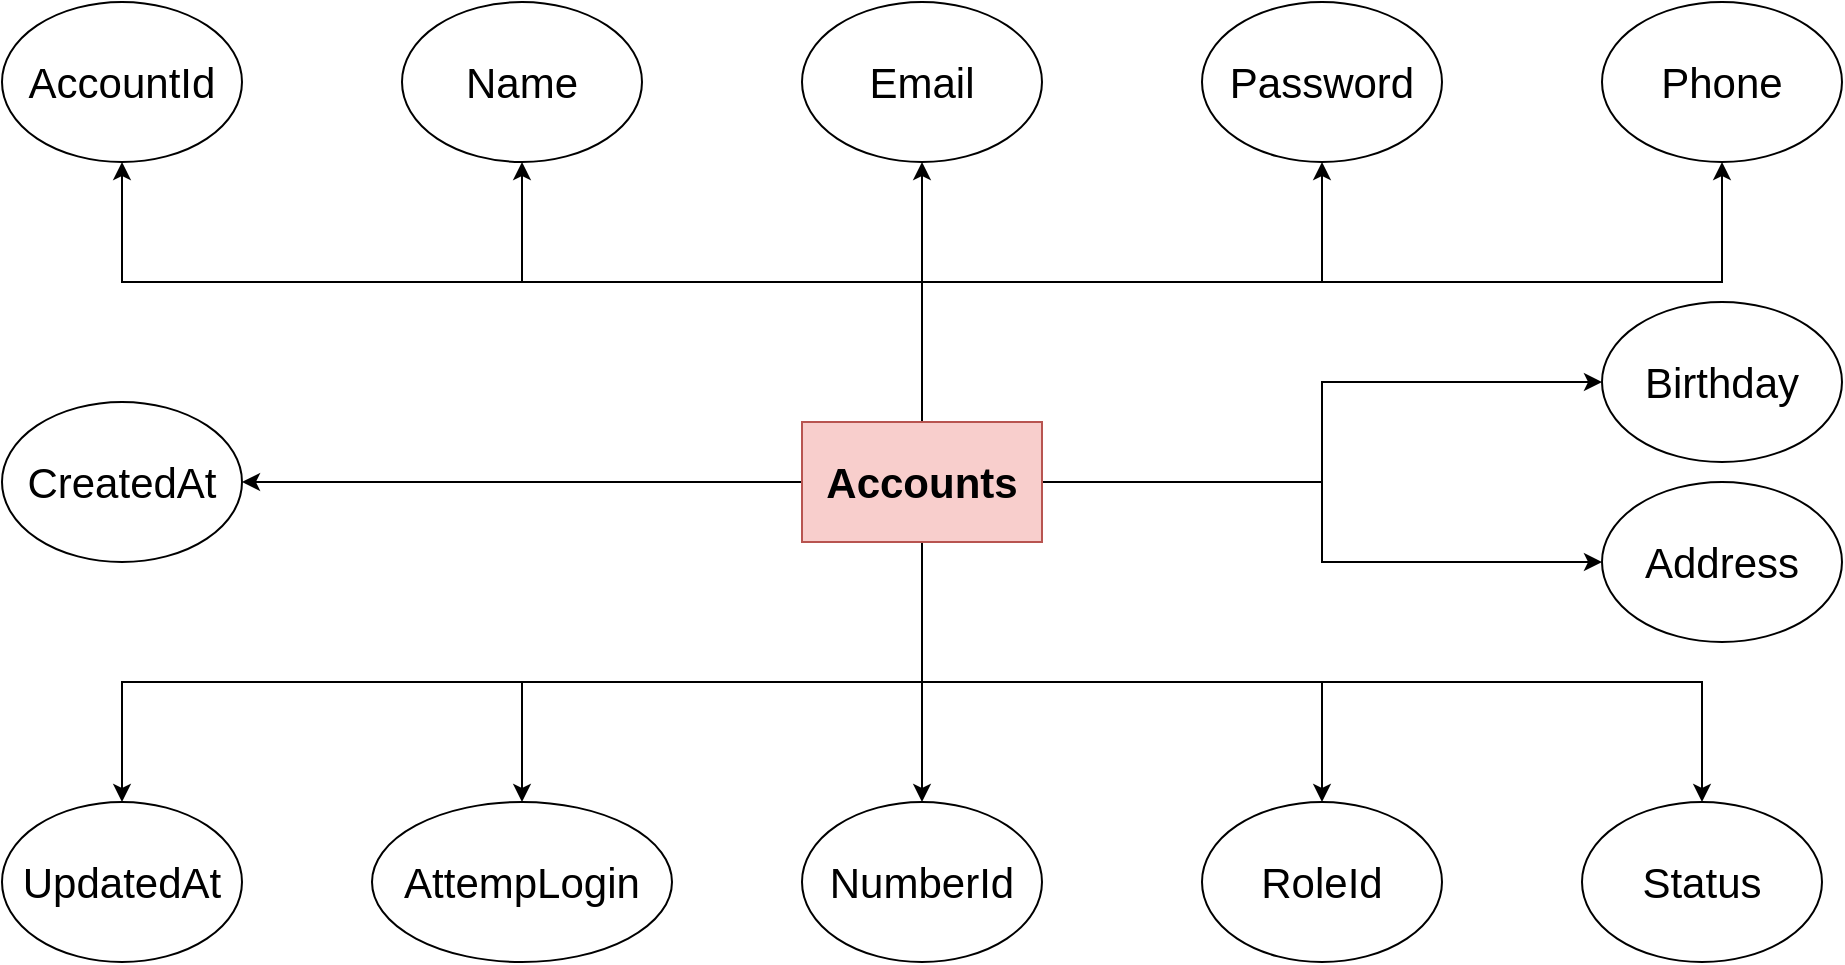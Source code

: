 <mxfile version="14.9.9" type="device" pages="11"><diagram id="GEz_3KdsfDIOEfWvhf-M" name="Account"><mxGraphModel dx="2249" dy="786" grid="1" gridSize="10" guides="1" tooltips="1" connect="1" arrows="1" fold="1" page="1" pageScale="1" pageWidth="827" pageHeight="1169" background="none" math="0" shadow="0"><root><mxCell id="0"/><mxCell id="1" parent="0"/><mxCell id="KAK6vIqVdXbOtLbrdVGZ-7" style="edgeStyle=orthogonalEdgeStyle;rounded=0;orthogonalLoop=1;jettySize=auto;html=1;entryX=0.5;entryY=1;entryDx=0;entryDy=0;" edge="1" parent="1" source="G0lWmzLm0zBgNBbIAl6s-1" target="G0lWmzLm0zBgNBbIAl6s-2"><mxGeometry relative="1" as="geometry"><Array as="points"><mxPoint x="420" y="260"/><mxPoint x="20" y="260"/></Array></mxGeometry></mxCell><mxCell id="KAK6vIqVdXbOtLbrdVGZ-8" style="edgeStyle=orthogonalEdgeStyle;rounded=0;orthogonalLoop=1;jettySize=auto;html=1;entryX=0.5;entryY=1;entryDx=0;entryDy=0;" edge="1" parent="1" source="G0lWmzLm0zBgNBbIAl6s-1" target="G0lWmzLm0zBgNBbIAl6s-3"><mxGeometry relative="1" as="geometry"><Array as="points"><mxPoint x="420" y="260"/><mxPoint x="220" y="260"/></Array></mxGeometry></mxCell><mxCell id="KAK6vIqVdXbOtLbrdVGZ-10" style="edgeStyle=orthogonalEdgeStyle;rounded=0;orthogonalLoop=1;jettySize=auto;html=1;entryX=0.5;entryY=1;entryDx=0;entryDy=0;" edge="1" parent="1" source="G0lWmzLm0zBgNBbIAl6s-1" target="G0lWmzLm0zBgNBbIAl6s-4"><mxGeometry relative="1" as="geometry"/></mxCell><mxCell id="KAK6vIqVdXbOtLbrdVGZ-11" style="edgeStyle=orthogonalEdgeStyle;rounded=0;orthogonalLoop=1;jettySize=auto;html=1;entryX=0.5;entryY=1;entryDx=0;entryDy=0;" edge="1" parent="1" source="G0lWmzLm0zBgNBbIAl6s-1" target="G0lWmzLm0zBgNBbIAl6s-5"><mxGeometry relative="1" as="geometry"><Array as="points"><mxPoint x="420" y="260"/><mxPoint x="620" y="260"/></Array></mxGeometry></mxCell><mxCell id="KAK6vIqVdXbOtLbrdVGZ-12" style="edgeStyle=orthogonalEdgeStyle;rounded=0;orthogonalLoop=1;jettySize=auto;html=1;entryX=0.5;entryY=1;entryDx=0;entryDy=0;" edge="1" parent="1" source="G0lWmzLm0zBgNBbIAl6s-1" target="G0lWmzLm0zBgNBbIAl6s-6"><mxGeometry relative="1" as="geometry"><Array as="points"><mxPoint x="420" y="260"/><mxPoint x="820" y="260"/></Array></mxGeometry></mxCell><mxCell id="KAK6vIqVdXbOtLbrdVGZ-14" style="edgeStyle=orthogonalEdgeStyle;rounded=0;orthogonalLoop=1;jettySize=auto;html=1;entryX=1;entryY=0.5;entryDx=0;entryDy=0;" edge="1" parent="1" source="G0lWmzLm0zBgNBbIAl6s-1" target="G0lWmzLm0zBgNBbIAl6s-10"><mxGeometry relative="1" as="geometry"/></mxCell><mxCell id="KAK6vIqVdXbOtLbrdVGZ-15" style="edgeStyle=orthogonalEdgeStyle;rounded=0;orthogonalLoop=1;jettySize=auto;html=1;entryX=0;entryY=0.5;entryDx=0;entryDy=0;" edge="1" parent="1" source="G0lWmzLm0zBgNBbIAl6s-1" target="KAK6vIqVdXbOtLbrdVGZ-4"><mxGeometry relative="1" as="geometry"/></mxCell><mxCell id="KAK6vIqVdXbOtLbrdVGZ-16" style="edgeStyle=orthogonalEdgeStyle;rounded=0;orthogonalLoop=1;jettySize=auto;html=1;entryX=0.5;entryY=0;entryDx=0;entryDy=0;" edge="1" parent="1" source="G0lWmzLm0zBgNBbIAl6s-1" target="KAK6vIqVdXbOtLbrdVGZ-5"><mxGeometry relative="1" as="geometry"/></mxCell><mxCell id="KAK6vIqVdXbOtLbrdVGZ-17" style="edgeStyle=orthogonalEdgeStyle;rounded=0;orthogonalLoop=1;jettySize=auto;html=1;entryX=0.5;entryY=0;entryDx=0;entryDy=0;" edge="1" parent="1" source="G0lWmzLm0zBgNBbIAl6s-1" target="G0lWmzLm0zBgNBbIAl6s-9"><mxGeometry relative="1" as="geometry"><Array as="points"><mxPoint x="420" y="460"/><mxPoint x="20" y="460"/></Array></mxGeometry></mxCell><mxCell id="KAK6vIqVdXbOtLbrdVGZ-18" style="edgeStyle=orthogonalEdgeStyle;rounded=0;orthogonalLoop=1;jettySize=auto;html=1;entryX=0.5;entryY=0;entryDx=0;entryDy=0;" edge="1" parent="1" source="G0lWmzLm0zBgNBbIAl6s-1" target="KAK6vIqVdXbOtLbrdVGZ-6"><mxGeometry relative="1" as="geometry"><Array as="points"><mxPoint x="420" y="460"/><mxPoint x="220" y="460"/></Array></mxGeometry></mxCell><mxCell id="KAK6vIqVdXbOtLbrdVGZ-19" style="edgeStyle=orthogonalEdgeStyle;rounded=0;orthogonalLoop=1;jettySize=auto;html=1;entryX=0.5;entryY=0;entryDx=0;entryDy=0;" edge="1" parent="1" source="G0lWmzLm0zBgNBbIAl6s-1" target="G0lWmzLm0zBgNBbIAl6s-8"><mxGeometry relative="1" as="geometry"><Array as="points"><mxPoint x="420" y="460"/><mxPoint x="620" y="460"/></Array></mxGeometry></mxCell><mxCell id="KAK6vIqVdXbOtLbrdVGZ-20" style="edgeStyle=orthogonalEdgeStyle;rounded=0;orthogonalLoop=1;jettySize=auto;html=1;entryX=0.5;entryY=0;entryDx=0;entryDy=0;" edge="1" parent="1" source="G0lWmzLm0zBgNBbIAl6s-1" target="G0lWmzLm0zBgNBbIAl6s-11"><mxGeometry relative="1" as="geometry"><Array as="points"><mxPoint x="420" y="460"/><mxPoint x="810" y="460"/></Array></mxGeometry></mxCell><mxCell id="KAK6vIqVdXbOtLbrdVGZ-21" style="edgeStyle=orthogonalEdgeStyle;rounded=0;orthogonalLoop=1;jettySize=auto;html=1;entryX=0;entryY=0.5;entryDx=0;entryDy=0;" edge="1" parent="1" source="G0lWmzLm0zBgNBbIAl6s-1" target="G0lWmzLm0zBgNBbIAl6s-7"><mxGeometry relative="1" as="geometry"/></mxCell><mxCell id="G0lWmzLm0zBgNBbIAl6s-1" value="Accounts" style="rounded=0;whiteSpace=wrap;html=1;fontSize=21;fontStyle=1;fillColor=#f8cecc;strokeColor=#b85450;" parent="1" vertex="1"><mxGeometry x="360" y="330" width="120" height="60" as="geometry"/></mxCell><mxCell id="G0lWmzLm0zBgNBbIAl6s-2" value="AccountId" style="ellipse;whiteSpace=wrap;html=1;fontSize=21;" parent="1" vertex="1"><mxGeometry x="-40" y="120" width="120" height="80" as="geometry"/></mxCell><mxCell id="G0lWmzLm0zBgNBbIAl6s-3" value="Name" style="ellipse;whiteSpace=wrap;html=1;fontSize=21;" parent="1" vertex="1"><mxGeometry x="160" y="120" width="120" height="80" as="geometry"/></mxCell><mxCell id="G0lWmzLm0zBgNBbIAl6s-4" value="Email" style="ellipse;whiteSpace=wrap;html=1;fontSize=21;" parent="1" vertex="1"><mxGeometry x="360" y="120" width="120" height="80" as="geometry"/></mxCell><mxCell id="G0lWmzLm0zBgNBbIAl6s-5" value="Password" style="ellipse;whiteSpace=wrap;html=1;fontSize=21;" parent="1" vertex="1"><mxGeometry x="560" y="120" width="120" height="80" as="geometry"/></mxCell><mxCell id="G0lWmzLm0zBgNBbIAl6s-6" value="Phone" style="ellipse;whiteSpace=wrap;html=1;fontSize=21;" parent="1" vertex="1"><mxGeometry x="760" y="120" width="120" height="80" as="geometry"/></mxCell><mxCell id="G0lWmzLm0zBgNBbIAl6s-7" value="Birthday" style="ellipse;whiteSpace=wrap;html=1;fontSize=21;" parent="1" vertex="1"><mxGeometry x="760" y="270" width="120" height="80" as="geometry"/></mxCell><mxCell id="G0lWmzLm0zBgNBbIAl6s-8" value="RoleId" style="ellipse;whiteSpace=wrap;html=1;fontSize=21;" parent="1" vertex="1"><mxGeometry x="560" y="520" width="120" height="80" as="geometry"/></mxCell><mxCell id="G0lWmzLm0zBgNBbIAl6s-9" value="UpdatedAt" style="ellipse;whiteSpace=wrap;html=1;fontSize=21;" parent="1" vertex="1"><mxGeometry x="-40" y="520" width="120" height="80" as="geometry"/></mxCell><mxCell id="G0lWmzLm0zBgNBbIAl6s-10" value="CreatedAt" style="ellipse;whiteSpace=wrap;html=1;fontSize=21;" parent="1" vertex="1"><mxGeometry x="-40" y="320" width="120" height="80" as="geometry"/></mxCell><mxCell id="G0lWmzLm0zBgNBbIAl6s-11" value="Status" style="ellipse;whiteSpace=wrap;html=1;fontSize=21;" parent="1" vertex="1"><mxGeometry x="750" y="520" width="120" height="80" as="geometry"/></mxCell><mxCell id="KAK6vIqVdXbOtLbrdVGZ-4" value="Address" style="ellipse;whiteSpace=wrap;html=1;fontSize=21;" vertex="1" parent="1"><mxGeometry x="760" y="360" width="120" height="80" as="geometry"/></mxCell><mxCell id="KAK6vIqVdXbOtLbrdVGZ-5" value="NumberId" style="ellipse;whiteSpace=wrap;html=1;fontSize=21;" vertex="1" parent="1"><mxGeometry x="360" y="520" width="120" height="80" as="geometry"/></mxCell><mxCell id="KAK6vIqVdXbOtLbrdVGZ-6" value="AttempLogin" style="ellipse;whiteSpace=wrap;html=1;fontSize=21;" vertex="1" parent="1"><mxGeometry x="145" y="520" width="150" height="80" as="geometry"/></mxCell></root></mxGraphModel></diagram><diagram id="G-tEZnUHfWzyyb2pSa0g" name="Currency"><mxGraphModel dx="1422" dy="786" grid="1" gridSize="10" guides="1" tooltips="1" connect="1" arrows="1" fold="1" page="1" pageScale="1" pageWidth="827" pageHeight="1169" math="0" shadow="0"><root><mxCell id="hVoBL8ydeFu0N2ukwKpU-0"/><mxCell id="hVoBL8ydeFu0N2ukwKpU-1" parent="hVoBL8ydeFu0N2ukwKpU-0"/><mxCell id="0xBNlk5R0gK7PJjXG5xG-1" style="edgeStyle=orthogonalEdgeStyle;rounded=0;orthogonalLoop=1;jettySize=auto;html=1;entryX=0.5;entryY=1;entryDx=0;entryDy=0;" edge="1" parent="hVoBL8ydeFu0N2ukwKpU-1" source="rbpTSoaHfvkXgF5CR4_y-0" target="0xBNlk5R0gK7PJjXG5xG-0"><mxGeometry relative="1" as="geometry"/></mxCell><mxCell id="0xBNlk5R0gK7PJjXG5xG-2" style="edgeStyle=orthogonalEdgeStyle;rounded=0;orthogonalLoop=1;jettySize=auto;html=1;" edge="1" parent="hVoBL8ydeFu0N2ukwKpU-1" source="rbpTSoaHfvkXgF5CR4_y-0" target="rbpTSoaHfvkXgF5CR4_y-1"><mxGeometry relative="1" as="geometry"/></mxCell><mxCell id="0xBNlk5R0gK7PJjXG5xG-3" style="edgeStyle=orthogonalEdgeStyle;rounded=0;orthogonalLoop=1;jettySize=auto;html=1;entryX=0;entryY=0.5;entryDx=0;entryDy=0;" edge="1" parent="hVoBL8ydeFu0N2ukwKpU-1" source="rbpTSoaHfvkXgF5CR4_y-0" target="rbpTSoaHfvkXgF5CR4_y-2"><mxGeometry relative="1" as="geometry"/></mxCell><mxCell id="rbpTSoaHfvkXgF5CR4_y-0" value="Currencies" style="rounded=0;whiteSpace=wrap;html=1;fontSize=21;fontStyle=1;fillColor=#f8cecc;strokeColor=#b85450;" parent="hVoBL8ydeFu0N2ukwKpU-1" vertex="1"><mxGeometry x="370" y="340" width="120" height="60" as="geometry"/></mxCell><mxCell id="rbpTSoaHfvkXgF5CR4_y-1" value="CurrencyId" style="ellipse;whiteSpace=wrap;html=1;fontSize=21;" parent="hVoBL8ydeFu0N2ukwKpU-1" vertex="1"><mxGeometry x="110" y="330" width="120" height="80" as="geometry"/></mxCell><mxCell id="rbpTSoaHfvkXgF5CR4_y-2" value="Status" style="ellipse;whiteSpace=wrap;html=1;fontSize=21;" parent="hVoBL8ydeFu0N2ukwKpU-1" vertex="1"><mxGeometry x="630" y="330" width="120" height="80" as="geometry"/></mxCell><mxCell id="0xBNlk5R0gK7PJjXG5xG-0" value="Name" style="ellipse;whiteSpace=wrap;html=1;fontSize=21;" vertex="1" parent="hVoBL8ydeFu0N2ukwKpU-1"><mxGeometry x="370" y="200" width="120" height="80" as="geometry"/></mxCell></root></mxGraphModel></diagram><diagram id="E4p6BggJQqMTqI3SocS4" name="Page-3"><mxGraphModel dx="1422" dy="786" grid="1" gridSize="10" guides="1" tooltips="1" connect="1" arrows="1" fold="1" page="1" pageScale="1" pageWidth="827" pageHeight="1169" math="0" shadow="0"><root><mxCell id="4UlxFnOwx653JaYTCCnm-0"/><mxCell id="4UlxFnOwx653JaYTCCnm-1" parent="4UlxFnOwx653JaYTCCnm-0"/><mxCell id="MqCIf8V-omG_qr7p2LIk-0" style="edgeStyle=orthogonalEdgeStyle;rounded=0;orthogonalLoop=1;jettySize=auto;html=1;" edge="1" parent="4UlxFnOwx653JaYTCCnm-1" source="4UlxFnOwx653JaYTCCnm-2" target="4UlxFnOwx653JaYTCCnm-3"><mxGeometry relative="1" as="geometry"><mxPoint x="280" y="380" as="targetPoint"/></mxGeometry></mxCell><mxCell id="MqCIf8V-omG_qr7p2LIk-1" style="edgeStyle=orthogonalEdgeStyle;rounded=0;orthogonalLoop=1;jettySize=auto;html=1;entryX=0.5;entryY=1;entryDx=0;entryDy=0;" edge="1" parent="4UlxFnOwx653JaYTCCnm-1" source="4UlxFnOwx653JaYTCCnm-2" target="4UlxFnOwx653JaYTCCnm-7"><mxGeometry relative="1" as="geometry"/></mxCell><mxCell id="MqCIf8V-omG_qr7p2LIk-2" style="edgeStyle=orthogonalEdgeStyle;rounded=0;orthogonalLoop=1;jettySize=auto;html=1;" edge="1" parent="4UlxFnOwx653JaYTCCnm-1" source="4UlxFnOwx653JaYTCCnm-2" target="4UlxFnOwx653JaYTCCnm-4"><mxGeometry relative="1" as="geometry"/></mxCell><mxCell id="4UlxFnOwx653JaYTCCnm-2" value="Roles" style="rounded=0;whiteSpace=wrap;html=1;fontSize=21;fontStyle=1;fillColor=#f8cecc;strokeColor=#b85450;" parent="4UlxFnOwx653JaYTCCnm-1" vertex="1"><mxGeometry x="370" y="340" width="120" height="60" as="geometry"/></mxCell><mxCell id="4UlxFnOwx653JaYTCCnm-3" value="RoleId" style="ellipse;whiteSpace=wrap;html=1;fontSize=21;" parent="4UlxFnOwx653JaYTCCnm-1" vertex="1"><mxGeometry x="110" y="330" width="120" height="80" as="geometry"/></mxCell><mxCell id="4UlxFnOwx653JaYTCCnm-4" value="Status" style="ellipse;whiteSpace=wrap;html=1;fontSize=21;" parent="4UlxFnOwx653JaYTCCnm-1" vertex="1"><mxGeometry x="630" y="330" width="120" height="80" as="geometry"/></mxCell><mxCell id="4UlxFnOwx653JaYTCCnm-7" value="Name" style="ellipse;whiteSpace=wrap;html=1;fontSize=21;" parent="4UlxFnOwx653JaYTCCnm-1" vertex="1"><mxGeometry x="370" y="200" width="120" height="80" as="geometry"/></mxCell></root></mxGraphModel></diagram><diagram id="YdqaehXhnOYgi0axa0-7" name="BankAccount"><mxGraphModel dx="1422" dy="786" grid="1" gridSize="10" guides="1" tooltips="1" connect="1" arrows="1" fold="1" page="1" pageScale="1" pageWidth="827" pageHeight="1169" math="0" shadow="0"><root><mxCell id="Rg5KdEXRDPCdK4_rdtgt-0"/><mxCell id="Rg5KdEXRDPCdK4_rdtgt-1" parent="Rg5KdEXRDPCdK4_rdtgt-0"/><mxCell id="iwdx2zrSkDPZrQqtSgQ3-0" style="edgeStyle=orthogonalEdgeStyle;rounded=0;orthogonalLoop=1;jettySize=auto;html=1;" edge="1" parent="Rg5KdEXRDPCdK4_rdtgt-1" source="DzRRO3TYvQL9fENdih4s-0" target="DzRRO3TYvQL9fENdih4s-1"><mxGeometry relative="1" as="geometry"><Array as="points"><mxPoint x="430" y="260"/><mxPoint x="210" y="260"/></Array></mxGeometry></mxCell><mxCell id="iwdx2zrSkDPZrQqtSgQ3-1" style="edgeStyle=orthogonalEdgeStyle;rounded=0;orthogonalLoop=1;jettySize=auto;html=1;entryX=0.5;entryY=1;entryDx=0;entryDy=0;" edge="1" parent="Rg5KdEXRDPCdK4_rdtgt-1" source="DzRRO3TYvQL9fENdih4s-0" target="DzRRO3TYvQL9fENdih4s-4"><mxGeometry relative="1" as="geometry"/></mxCell><mxCell id="iwdx2zrSkDPZrQqtSgQ3-2" style="edgeStyle=orthogonalEdgeStyle;rounded=0;orthogonalLoop=1;jettySize=auto;html=1;entryX=0.5;entryY=1;entryDx=0;entryDy=0;" edge="1" parent="Rg5KdEXRDPCdK4_rdtgt-1" source="DzRRO3TYvQL9fENdih4s-0" target="DzRRO3TYvQL9fENdih4s-5"><mxGeometry relative="1" as="geometry"><Array as="points"><mxPoint x="430" y="260"/><mxPoint x="650" y="260"/></Array></mxGeometry></mxCell><mxCell id="iwdx2zrSkDPZrQqtSgQ3-3" style="edgeStyle=orthogonalEdgeStyle;rounded=0;orthogonalLoop=1;jettySize=auto;html=1;entryX=0;entryY=0.5;entryDx=0;entryDy=0;" edge="1" parent="Rg5KdEXRDPCdK4_rdtgt-1" source="DzRRO3TYvQL9fENdih4s-0" target="DzRRO3TYvQL9fENdih4s-6"><mxGeometry relative="1" as="geometry"/></mxCell><mxCell id="iwdx2zrSkDPZrQqtSgQ3-4" style="edgeStyle=orthogonalEdgeStyle;rounded=0;orthogonalLoop=1;jettySize=auto;html=1;" edge="1" parent="Rg5KdEXRDPCdK4_rdtgt-1" source="DzRRO3TYvQL9fENdih4s-0" target="DzRRO3TYvQL9fENdih4s-2"><mxGeometry relative="1" as="geometry"><Array as="points"><mxPoint x="430" y="460"/><mxPoint x="650" y="460"/></Array></mxGeometry></mxCell><mxCell id="iwdx2zrSkDPZrQqtSgQ3-5" style="edgeStyle=orthogonalEdgeStyle;rounded=0;orthogonalLoop=1;jettySize=auto;html=1;entryX=0.5;entryY=0;entryDx=0;entryDy=0;" edge="1" parent="Rg5KdEXRDPCdK4_rdtgt-1" source="DzRRO3TYvQL9fENdih4s-0" target="DzRRO3TYvQL9fENdih4s-3"><mxGeometry relative="1" as="geometry"/></mxCell><mxCell id="iwdx2zrSkDPZrQqtSgQ3-6" style="edgeStyle=orthogonalEdgeStyle;rounded=0;orthogonalLoop=1;jettySize=auto;html=1;entryX=1;entryY=0.5;entryDx=0;entryDy=0;" edge="1" parent="Rg5KdEXRDPCdK4_rdtgt-1" source="DzRRO3TYvQL9fENdih4s-0" target="DzRRO3TYvQL9fENdih4s-8"><mxGeometry relative="1" as="geometry"/></mxCell><mxCell id="iwdx2zrSkDPZrQqtSgQ3-8" style="edgeStyle=orthogonalEdgeStyle;rounded=0;orthogonalLoop=1;jettySize=auto;html=1;" edge="1" parent="Rg5KdEXRDPCdK4_rdtgt-1" source="DzRRO3TYvQL9fENdih4s-0" target="DzRRO3TYvQL9fENdih4s-9"><mxGeometry relative="1" as="geometry"><Array as="points"><mxPoint x="430" y="460"/><mxPoint x="210" y="460"/></Array></mxGeometry></mxCell><mxCell id="DzRRO3TYvQL9fENdih4s-0" value="BankAccounts" style="rounded=0;whiteSpace=wrap;html=1;fontSize=21;fontStyle=1;fillColor=#f8cecc;strokeColor=#b85450;" parent="Rg5KdEXRDPCdK4_rdtgt-1" vertex="1"><mxGeometry x="350" y="340" width="160" height="60" as="geometry"/></mxCell><mxCell id="DzRRO3TYvQL9fENdih4s-1" value="BankAccountId" style="ellipse;whiteSpace=wrap;html=1;fontSize=21;" parent="Rg5KdEXRDPCdK4_rdtgt-1" vertex="1"><mxGeometry x="125" y="120" width="170" height="80" as="geometry"/></mxCell><mxCell id="DzRRO3TYvQL9fENdih4s-2" value="AccountId" style="ellipse;whiteSpace=wrap;html=1;fontSize=21;" parent="Rg5KdEXRDPCdK4_rdtgt-1" vertex="1"><mxGeometry x="590" y="520" width="120" height="80" as="geometry"/></mxCell><mxCell id="DzRRO3TYvQL9fENdih4s-3" value="CurrencyId" style="ellipse;whiteSpace=wrap;html=1;fontSize=21;" parent="Rg5KdEXRDPCdK4_rdtgt-1" vertex="1"><mxGeometry x="370" y="520" width="120" height="80" as="geometry"/></mxCell><mxCell id="DzRRO3TYvQL9fENdih4s-4" value="Name" style="ellipse;whiteSpace=wrap;html=1;fontSize=21;" parent="Rg5KdEXRDPCdK4_rdtgt-1" vertex="1"><mxGeometry x="370" y="120" width="120" height="80" as="geometry"/></mxCell><mxCell id="DzRRO3TYvQL9fENdih4s-5" value="Balance" style="ellipse;whiteSpace=wrap;html=1;fontSize=21;" parent="Rg5KdEXRDPCdK4_rdtgt-1" vertex="1"><mxGeometry x="590" y="120" width="120" height="80" as="geometry"/></mxCell><mxCell id="DzRRO3TYvQL9fENdih4s-6" value="Status" style="ellipse;whiteSpace=wrap;html=1;fontSize=21;" parent="Rg5KdEXRDPCdK4_rdtgt-1" vertex="1"><mxGeometry x="590" y="330" width="120" height="80" as="geometry"/></mxCell><mxCell id="DzRRO3TYvQL9fENdih4s-8" value="UpdatedAt" style="ellipse;whiteSpace=wrap;html=1;fontSize=21;" parent="Rg5KdEXRDPCdK4_rdtgt-1" vertex="1"><mxGeometry x="150" y="330" width="120" height="80" as="geometry"/></mxCell><mxCell id="DzRRO3TYvQL9fENdih4s-9" value="CreatedAt" style="ellipse;whiteSpace=wrap;html=1;fontSize=21;" parent="Rg5KdEXRDPCdK4_rdtgt-1" vertex="1"><mxGeometry x="150" y="520" width="120" height="80" as="geometry"/></mxCell></root></mxGraphModel></diagram><diagram id="oI6iSHkErYPx4hR4yroz" name="Page-5"><mxGraphModel dx="1422" dy="786" grid="1" gridSize="10" guides="1" tooltips="1" connect="1" arrows="1" fold="1" page="1" pageScale="1" pageWidth="827" pageHeight="1169" math="0" shadow="0"><root><mxCell id="FSC7y-ta5rprU81UNRID-0"/><mxCell id="FSC7y-ta5rprU81UNRID-1" parent="FSC7y-ta5rprU81UNRID-0"/><mxCell id="R0lMrzaU1abrRe-xbdhZ-1" style="edgeStyle=orthogonalEdgeStyle;rounded=0;orthogonalLoop=1;jettySize=auto;html=1;entryX=0.5;entryY=1;entryDx=0;entryDy=0;" edge="1" parent="FSC7y-ta5rprU81UNRID-1" source="74Ru9agUBFHOpiSapqo6-0" target="74Ru9agUBFHOpiSapqo6-4"><mxGeometry relative="1" as="geometry"/></mxCell><mxCell id="R0lMrzaU1abrRe-xbdhZ-2" style="edgeStyle=orthogonalEdgeStyle;rounded=0;orthogonalLoop=1;jettySize=auto;html=1;entryX=0.5;entryY=1;entryDx=0;entryDy=0;" edge="1" parent="FSC7y-ta5rprU81UNRID-1" source="74Ru9agUBFHOpiSapqo6-0" target="74Ru9agUBFHOpiSapqo6-1"><mxGeometry relative="1" as="geometry"/></mxCell><mxCell id="R0lMrzaU1abrRe-xbdhZ-3" style="edgeStyle=orthogonalEdgeStyle;rounded=0;orthogonalLoop=1;jettySize=auto;html=1;entryX=0.5;entryY=1;entryDx=0;entryDy=0;" edge="1" parent="FSC7y-ta5rprU81UNRID-1" source="74Ru9agUBFHOpiSapqo6-0" target="74Ru9agUBFHOpiSapqo6-5"><mxGeometry relative="1" as="geometry"/></mxCell><mxCell id="R0lMrzaU1abrRe-xbdhZ-4" style="edgeStyle=orthogonalEdgeStyle;rounded=0;orthogonalLoop=1;jettySize=auto;html=1;entryX=0.5;entryY=0;entryDx=0;entryDy=0;" edge="1" parent="FSC7y-ta5rprU81UNRID-1" source="74Ru9agUBFHOpiSapqo6-0" target="74Ru9agUBFHOpiSapqo6-7"><mxGeometry relative="1" as="geometry"/></mxCell><mxCell id="R0lMrzaU1abrRe-xbdhZ-5" style="edgeStyle=orthogonalEdgeStyle;rounded=0;orthogonalLoop=1;jettySize=auto;html=1;entryX=0.5;entryY=0;entryDx=0;entryDy=0;" edge="1" parent="FSC7y-ta5rprU81UNRID-1" source="74Ru9agUBFHOpiSapqo6-0" target="74Ru9agUBFHOpiSapqo6-8"><mxGeometry relative="1" as="geometry"/></mxCell><mxCell id="R0lMrzaU1abrRe-xbdhZ-6" style="edgeStyle=orthogonalEdgeStyle;rounded=0;orthogonalLoop=1;jettySize=auto;html=1;entryX=0.5;entryY=0;entryDx=0;entryDy=0;" edge="1" parent="FSC7y-ta5rprU81UNRID-1" source="74Ru9agUBFHOpiSapqo6-0" target="R0lMrzaU1abrRe-xbdhZ-0"><mxGeometry relative="1" as="geometry"/></mxCell><mxCell id="74Ru9agUBFHOpiSapqo6-0" value="Transactions" style="rounded=0;whiteSpace=wrap;html=1;fontSize=21;fontStyle=1;fillColor=#f8cecc;strokeColor=#b85450;" parent="FSC7y-ta5rprU81UNRID-1" vertex="1"><mxGeometry x="350" y="340" width="160" height="60" as="geometry"/></mxCell><mxCell id="74Ru9agUBFHOpiSapqo6-1" value="TransactionId" style="ellipse;whiteSpace=wrap;html=1;fontSize=21;" parent="FSC7y-ta5rprU81UNRID-1" vertex="1"><mxGeometry x="105" y="120" width="170" height="80" as="geometry"/></mxCell><mxCell id="74Ru9agUBFHOpiSapqo6-4" value="Status" style="ellipse;whiteSpace=wrap;html=1;fontSize=21;" parent="FSC7y-ta5rprU81UNRID-1" vertex="1"><mxGeometry x="370" y="120" width="120" height="80" as="geometry"/></mxCell><mxCell id="74Ru9agUBFHOpiSapqo6-5" value="Amount" style="ellipse;whiteSpace=wrap;html=1;fontSize=21;" parent="FSC7y-ta5rprU81UNRID-1" vertex="1"><mxGeometry x="590" y="120" width="120" height="80" as="geometry"/></mxCell><mxCell id="74Ru9agUBFHOpiSapqo6-7" value="UpdatedAt" style="ellipse;whiteSpace=wrap;html=1;fontSize=21;" parent="FSC7y-ta5rprU81UNRID-1" vertex="1"><mxGeometry x="130" y="545" width="120" height="80" as="geometry"/></mxCell><mxCell id="74Ru9agUBFHOpiSapqo6-8" value="CreatedAt" style="ellipse;whiteSpace=wrap;html=1;fontSize=21;" parent="FSC7y-ta5rprU81UNRID-1" vertex="1"><mxGeometry x="370" y="545" width="120" height="80" as="geometry"/></mxCell><mxCell id="R0lMrzaU1abrRe-xbdhZ-0" value="Messages" style="ellipse;whiteSpace=wrap;html=1;fontSize=21;" vertex="1" parent="FSC7y-ta5rprU81UNRID-1"><mxGeometry x="590" y="545" width="120" height="80" as="geometry"/></mxCell></root></mxGraphModel></diagram><diagram id="XSncLbYVwXegAqGbr9vI" name="Page-6"><mxGraphModel dx="1422" dy="786" grid="1" gridSize="10" guides="1" tooltips="1" connect="1" arrows="1" fold="1" page="1" pageScale="1" pageWidth="850" pageHeight="1100" math="0" shadow="0"><root><mxCell id="T9QOgtvrJKpLR6DEYJ9s-0"/><mxCell id="T9QOgtvrJKpLR6DEYJ9s-1" parent="T9QOgtvrJKpLR6DEYJ9s-0"/><mxCell id="Cc30YQteEy_2VvhU7BEs-17" style="edgeStyle=orthogonalEdgeStyle;rounded=0;orthogonalLoop=1;jettySize=auto;html=1;entryX=0.5;entryY=1;entryDx=0;entryDy=0;" edge="1" parent="T9QOgtvrJKpLR6DEYJ9s-1" source="Cc30YQteEy_2VvhU7BEs-8" target="Cc30YQteEy_2VvhU7BEs-12"><mxGeometry relative="1" as="geometry"/></mxCell><mxCell id="Cc30YQteEy_2VvhU7BEs-18" style="edgeStyle=orthogonalEdgeStyle;rounded=0;orthogonalLoop=1;jettySize=auto;html=1;entryX=0.5;entryY=1;entryDx=0;entryDy=0;" edge="1" parent="T9QOgtvrJKpLR6DEYJ9s-1" source="Cc30YQteEy_2VvhU7BEs-8" target="Cc30YQteEy_2VvhU7BEs-13"><mxGeometry relative="1" as="geometry"><Array as="points"><mxPoint x="440" y="260"/><mxPoint x="700" y="260"/></Array></mxGeometry></mxCell><mxCell id="Cc30YQteEy_2VvhU7BEs-19" style="edgeStyle=orthogonalEdgeStyle;rounded=0;orthogonalLoop=1;jettySize=auto;html=1;" edge="1" parent="T9QOgtvrJKpLR6DEYJ9s-1" source="Cc30YQteEy_2VvhU7BEs-8" target="Cc30YQteEy_2VvhU7BEs-9"><mxGeometry relative="1" as="geometry"><Array as="points"><mxPoint x="440" y="260"/><mxPoint x="133" y="260"/></Array></mxGeometry></mxCell><mxCell id="Cc30YQteEy_2VvhU7BEs-20" style="edgeStyle=orthogonalEdgeStyle;rounded=0;orthogonalLoop=1;jettySize=auto;html=1;entryX=0;entryY=0.5;entryDx=0;entryDy=0;" edge="1" parent="T9QOgtvrJKpLR6DEYJ9s-1" source="Cc30YQteEy_2VvhU7BEs-8" target="Cc30YQteEy_2VvhU7BEs-14"><mxGeometry relative="1" as="geometry"/></mxCell><mxCell id="Cc30YQteEy_2VvhU7BEs-21" style="edgeStyle=orthogonalEdgeStyle;rounded=0;orthogonalLoop=1;jettySize=auto;html=1;entryX=1;entryY=0.5;entryDx=0;entryDy=0;" edge="1" parent="T9QOgtvrJKpLR6DEYJ9s-1" source="Cc30YQteEy_2VvhU7BEs-8" target="Cc30YQteEy_2VvhU7BEs-15"><mxGeometry relative="1" as="geometry"/></mxCell><mxCell id="Cc30YQteEy_2VvhU7BEs-22" style="edgeStyle=orthogonalEdgeStyle;rounded=0;orthogonalLoop=1;jettySize=auto;html=1;entryX=0.5;entryY=0;entryDx=0;entryDy=0;" edge="1" parent="T9QOgtvrJKpLR6DEYJ9s-1" source="Cc30YQteEy_2VvhU7BEs-8" target="Cc30YQteEy_2VvhU7BEs-11"><mxGeometry relative="1" as="geometry"/></mxCell><mxCell id="Cc30YQteEy_2VvhU7BEs-23" style="edgeStyle=orthogonalEdgeStyle;rounded=0;orthogonalLoop=1;jettySize=auto;html=1;entryX=0.5;entryY=0;entryDx=0;entryDy=0;" edge="1" parent="T9QOgtvrJKpLR6DEYJ9s-1" source="Cc30YQteEy_2VvhU7BEs-8" target="Cc30YQteEy_2VvhU7BEs-10"><mxGeometry relative="1" as="geometry"><Array as="points"><mxPoint x="440" y="460"/><mxPoint x="710" y="460"/></Array></mxGeometry></mxCell><mxCell id="Cc30YQteEy_2VvhU7BEs-25" style="edgeStyle=orthogonalEdgeStyle;rounded=0;orthogonalLoop=1;jettySize=auto;html=1;entryX=0.5;entryY=0;entryDx=0;entryDy=0;" edge="1" parent="T9QOgtvrJKpLR6DEYJ9s-1" source="Cc30YQteEy_2VvhU7BEs-8" target="Cc30YQteEy_2VvhU7BEs-16"><mxGeometry relative="1" as="geometry"><Array as="points"><mxPoint x="440" y="460"/><mxPoint x="133" y="460"/></Array></mxGeometry></mxCell><mxCell id="Cc30YQteEy_2VvhU7BEs-8" value="TransactionDetails" style="rounded=0;whiteSpace=wrap;html=1;fontSize=21;fontStyle=1;fillColor=#f8cecc;strokeColor=#b85450;" vertex="1" parent="T9QOgtvrJKpLR6DEYJ9s-1"><mxGeometry x="340" y="330" width="200" height="70" as="geometry"/></mxCell><mxCell id="Cc30YQteEy_2VvhU7BEs-9" value="TransactionsDetailId" style="ellipse;whiteSpace=wrap;html=1;fontSize=21;" vertex="1" parent="T9QOgtvrJKpLR6DEYJ9s-1"><mxGeometry x="20" y="120" width="225" height="80" as="geometry"/></mxCell><mxCell id="Cc30YQteEy_2VvhU7BEs-10" value="TransactionId" style="ellipse;whiteSpace=wrap;html=1;fontSize=21;" vertex="1" parent="T9QOgtvrJKpLR6DEYJ9s-1"><mxGeometry x="630" y="510" width="160" height="80" as="geometry"/></mxCell><mxCell id="Cc30YQteEy_2VvhU7BEs-11" value="BankAccountId" style="ellipse;whiteSpace=wrap;html=1;fontSize=21;" vertex="1" parent="T9QOgtvrJKpLR6DEYJ9s-1"><mxGeometry x="360" y="520" width="160" height="80" as="geometry"/></mxCell><mxCell id="Cc30YQteEy_2VvhU7BEs-12" value="Balance" style="ellipse;whiteSpace=wrap;html=1;fontSize=21;" vertex="1" parent="T9QOgtvrJKpLR6DEYJ9s-1"><mxGeometry x="380" y="120" width="120" height="80" as="geometry"/></mxCell><mxCell id="Cc30YQteEy_2VvhU7BEs-13" value="Type" style="ellipse;whiteSpace=wrap;html=1;fontSize=21;" vertex="1" parent="T9QOgtvrJKpLR6DEYJ9s-1"><mxGeometry x="640" y="120" width="120" height="80" as="geometry"/></mxCell><mxCell id="Cc30YQteEy_2VvhU7BEs-14" value="Status" style="ellipse;whiteSpace=wrap;html=1;fontSize=21;" vertex="1" parent="T9QOgtvrJKpLR6DEYJ9s-1"><mxGeometry x="640" y="325" width="120" height="80" as="geometry"/></mxCell><mxCell id="Cc30YQteEy_2VvhU7BEs-15" value="UpdatedAt" style="ellipse;whiteSpace=wrap;html=1;fontSize=21;" vertex="1" parent="T9QOgtvrJKpLR6DEYJ9s-1"><mxGeometry x="72.5" y="325" width="120" height="80" as="geometry"/></mxCell><mxCell id="Cc30YQteEy_2VvhU7BEs-16" value="CreatedAt" style="ellipse;whiteSpace=wrap;html=1;fontSize=21;" vertex="1" parent="T9QOgtvrJKpLR6DEYJ9s-1"><mxGeometry x="72.5" y="520" width="120" height="80" as="geometry"/></mxCell></root></mxGraphModel></diagram><diagram id="n398xZynbIXNTot6n7FI" name="Page-7"><mxGraphModel dx="1422" dy="786" grid="1" gridSize="10" guides="1" tooltips="1" connect="1" arrows="1" fold="1" page="1" pageScale="1" pageWidth="850" pageHeight="1100" math="0" shadow="0"><root><mxCell id="D8QAVb2dM8CgHPR1yzI--0"/><mxCell id="D8QAVb2dM8CgHPR1yzI--1" parent="D8QAVb2dM8CgHPR1yzI--0"/><mxCell id="fMl0OTe8A57iTko9OCLD-0" style="edgeStyle=orthogonalEdgeStyle;rounded=0;orthogonalLoop=1;jettySize=auto;html=1;entryX=0.5;entryY=1;entryDx=0;entryDy=0;" edge="1" parent="D8QAVb2dM8CgHPR1yzI--1" source="fMl0OTe8A57iTko9OCLD-6" target="fMl0OTe8A57iTko9OCLD-8"><mxGeometry relative="1" as="geometry"/></mxCell><mxCell id="fMl0OTe8A57iTko9OCLD-1" style="edgeStyle=orthogonalEdgeStyle;rounded=0;orthogonalLoop=1;jettySize=auto;html=1;entryX=0.5;entryY=1;entryDx=0;entryDy=0;" edge="1" parent="D8QAVb2dM8CgHPR1yzI--1" source="fMl0OTe8A57iTko9OCLD-6" target="fMl0OTe8A57iTko9OCLD-7"><mxGeometry relative="1" as="geometry"/></mxCell><mxCell id="fMl0OTe8A57iTko9OCLD-2" style="edgeStyle=orthogonalEdgeStyle;rounded=0;orthogonalLoop=1;jettySize=auto;html=1;entryX=0.5;entryY=1;entryDx=0;entryDy=0;" edge="1" parent="D8QAVb2dM8CgHPR1yzI--1" source="fMl0OTe8A57iTko9OCLD-6" target="fMl0OTe8A57iTko9OCLD-9"><mxGeometry relative="1" as="geometry"/></mxCell><mxCell id="fMl0OTe8A57iTko9OCLD-3" style="edgeStyle=orthogonalEdgeStyle;rounded=0;orthogonalLoop=1;jettySize=auto;html=1;entryX=0.5;entryY=0;entryDx=0;entryDy=0;" edge="1" parent="D8QAVb2dM8CgHPR1yzI--1" source="fMl0OTe8A57iTko9OCLD-6" target="fMl0OTe8A57iTko9OCLD-10"><mxGeometry relative="1" as="geometry"/></mxCell><mxCell id="fMl0OTe8A57iTko9OCLD-4" style="edgeStyle=orthogonalEdgeStyle;rounded=0;orthogonalLoop=1;jettySize=auto;html=1;entryX=0.5;entryY=0;entryDx=0;entryDy=0;" edge="1" parent="D8QAVb2dM8CgHPR1yzI--1" source="fMl0OTe8A57iTko9OCLD-6" target="fMl0OTe8A57iTko9OCLD-11"><mxGeometry relative="1" as="geometry"/></mxCell><mxCell id="fMl0OTe8A57iTko9OCLD-5" style="edgeStyle=orthogonalEdgeStyle;rounded=0;orthogonalLoop=1;jettySize=auto;html=1;entryX=0.5;entryY=0;entryDx=0;entryDy=0;" edge="1" parent="D8QAVb2dM8CgHPR1yzI--1" source="fMl0OTe8A57iTko9OCLD-6" target="fMl0OTe8A57iTko9OCLD-12"><mxGeometry relative="1" as="geometry"/></mxCell><mxCell id="fMl0OTe8A57iTko9OCLD-6" value="Messages" style="rounded=0;whiteSpace=wrap;html=1;fontSize=21;fontStyle=1;fillColor=#f8cecc;strokeColor=#b85450;" vertex="1" parent="D8QAVb2dM8CgHPR1yzI--1"><mxGeometry x="350" y="340" width="160" height="60" as="geometry"/></mxCell><mxCell id="fMl0OTe8A57iTko9OCLD-7" value="MessageId" style="ellipse;whiteSpace=wrap;html=1;fontSize=21;" vertex="1" parent="D8QAVb2dM8CgHPR1yzI--1"><mxGeometry x="105" y="120" width="170" height="80" as="geometry"/></mxCell><mxCell id="fMl0OTe8A57iTko9OCLD-8" value="Content" style="ellipse;whiteSpace=wrap;html=1;fontSize=21;" vertex="1" parent="D8QAVb2dM8CgHPR1yzI--1"><mxGeometry x="370" y="120" width="120" height="80" as="geometry"/></mxCell><mxCell id="fMl0OTe8A57iTko9OCLD-9" value="ChannelId" style="ellipse;whiteSpace=wrap;html=1;fontSize=21;" vertex="1" parent="D8QAVb2dM8CgHPR1yzI--1"><mxGeometry x="590" y="120" width="120" height="80" as="geometry"/></mxCell><mxCell id="fMl0OTe8A57iTko9OCLD-10" value="UpdatedAt" style="ellipse;whiteSpace=wrap;html=1;fontSize=21;" vertex="1" parent="D8QAVb2dM8CgHPR1yzI--1"><mxGeometry x="130" y="545" width="120" height="80" as="geometry"/></mxCell><mxCell id="fMl0OTe8A57iTko9OCLD-11" value="CreatedAt" style="ellipse;whiteSpace=wrap;html=1;fontSize=21;" vertex="1" parent="D8QAVb2dM8CgHPR1yzI--1"><mxGeometry x="370" y="545" width="120" height="80" as="geometry"/></mxCell><mxCell id="fMl0OTe8A57iTko9OCLD-12" value="AccountId" style="ellipse;whiteSpace=wrap;html=1;fontSize=21;" vertex="1" parent="D8QAVb2dM8CgHPR1yzI--1"><mxGeometry x="590" y="545" width="120" height="80" as="geometry"/></mxCell></root></mxGraphModel></diagram><diagram id="GncYH6O7aLlnzf9d0s0P" name="Page-8"><mxGraphModel dx="1422" dy="786" grid="1" gridSize="10" guides="1" tooltips="1" connect="1" arrows="1" fold="1" page="1" pageScale="1" pageWidth="850" pageHeight="1100" math="0" shadow="0"><root><mxCell id="YQFnoqCC4h5opA7DcJIg-0"/><mxCell id="YQFnoqCC4h5opA7DcJIg-1" parent="YQFnoqCC4h5opA7DcJIg-0"/><mxCell id="e_tC5Sas9TVCc2Tpl220-1" style="edgeStyle=orthogonalEdgeStyle;rounded=0;orthogonalLoop=1;jettySize=auto;html=1;entryX=0.5;entryY=1;entryDx=0;entryDy=0;" edge="1" parent="YQFnoqCC4h5opA7DcJIg-1" source="e_tC5Sas9TVCc2Tpl220-6" target="e_tC5Sas9TVCc2Tpl220-7"><mxGeometry relative="1" as="geometry"><Array as="points"><mxPoint x="430" y="260"/><mxPoint x="190" y="260"/></Array></mxGeometry></mxCell><mxCell id="e_tC5Sas9TVCc2Tpl220-2" style="edgeStyle=orthogonalEdgeStyle;rounded=0;orthogonalLoop=1;jettySize=auto;html=1;entryX=0.5;entryY=1;entryDx=0;entryDy=0;" edge="1" parent="YQFnoqCC4h5opA7DcJIg-1" source="e_tC5Sas9TVCc2Tpl220-6" target="e_tC5Sas9TVCc2Tpl220-9"><mxGeometry relative="1" as="geometry"><Array as="points"><mxPoint x="430" y="260"/><mxPoint x="650" y="260"/></Array></mxGeometry></mxCell><mxCell id="e_tC5Sas9TVCc2Tpl220-3" style="edgeStyle=orthogonalEdgeStyle;rounded=0;orthogonalLoop=1;jettySize=auto;html=1;entryX=0.5;entryY=0;entryDx=0;entryDy=0;" edge="1" parent="YQFnoqCC4h5opA7DcJIg-1" source="e_tC5Sas9TVCc2Tpl220-6" target="e_tC5Sas9TVCc2Tpl220-10"><mxGeometry relative="1" as="geometry"><Array as="points"><mxPoint x="430" y="490"/><mxPoint x="190" y="490"/></Array></mxGeometry></mxCell><mxCell id="e_tC5Sas9TVCc2Tpl220-4" style="edgeStyle=orthogonalEdgeStyle;rounded=0;orthogonalLoop=1;jettySize=auto;html=1;entryX=0.5;entryY=0;entryDx=0;entryDy=0;" edge="1" parent="YQFnoqCC4h5opA7DcJIg-1" source="e_tC5Sas9TVCc2Tpl220-6" target="e_tC5Sas9TVCc2Tpl220-11"><mxGeometry relative="1" as="geometry"><Array as="points"><mxPoint x="430" y="490"/><mxPoint x="670" y="490"/></Array></mxGeometry></mxCell><mxCell id="e_tC5Sas9TVCc2Tpl220-6" value="Channels" style="rounded=0;whiteSpace=wrap;html=1;fontSize=21;fontStyle=1;fillColor=#f8cecc;strokeColor=#b85450;" vertex="1" parent="YQFnoqCC4h5opA7DcJIg-1"><mxGeometry x="350" y="340" width="160" height="60" as="geometry"/></mxCell><mxCell id="e_tC5Sas9TVCc2Tpl220-7" value="ChannelId" style="ellipse;whiteSpace=wrap;html=1;fontSize=21;" vertex="1" parent="YQFnoqCC4h5opA7DcJIg-1"><mxGeometry x="105" y="120" width="170" height="80" as="geometry"/></mxCell><mxCell id="e_tC5Sas9TVCc2Tpl220-9" value="UserId" style="ellipse;whiteSpace=wrap;html=1;fontSize=21;" vertex="1" parent="YQFnoqCC4h5opA7DcJIg-1"><mxGeometry x="590" y="120" width="120" height="80" as="geometry"/></mxCell><mxCell id="e_tC5Sas9TVCc2Tpl220-10" value="UpdatedAt" style="ellipse;whiteSpace=wrap;html=1;fontSize=21;" vertex="1" parent="YQFnoqCC4h5opA7DcJIg-1"><mxGeometry x="130" y="545" width="120" height="80" as="geometry"/></mxCell><mxCell id="e_tC5Sas9TVCc2Tpl220-11" value="CreatedAt" style="ellipse;whiteSpace=wrap;html=1;fontSize=21;" vertex="1" parent="YQFnoqCC4h5opA7DcJIg-1"><mxGeometry x="610" y="545" width="120" height="80" as="geometry"/></mxCell></root></mxGraphModel></diagram><diagram id="aH4Unw6PAaXfKMMqoSzK" name="Page-9"><mxGraphModel dx="1422" dy="786" grid="1" gridSize="10" guides="1" tooltips="1" connect="1" arrows="1" fold="1" page="1" pageScale="1" pageWidth="850" pageHeight="1100" math="0" shadow="0"><root><mxCell id="PpxrlSQQHf2jBQdEwgsY-0"/><mxCell id="PpxrlSQQHf2jBQdEwgsY-1" parent="PpxrlSQQHf2jBQdEwgsY-0"/><mxCell id="hLmNEkDxi8BLiyVgKmZ6-0" style="edgeStyle=orthogonalEdgeStyle;rounded=0;orthogonalLoop=1;jettySize=auto;html=1;entryX=0.5;entryY=1;entryDx=0;entryDy=0;" edge="1" parent="PpxrlSQQHf2jBQdEwgsY-1" source="hLmNEkDxi8BLiyVgKmZ6-8" target="hLmNEkDxi8BLiyVgKmZ6-12"><mxGeometry relative="1" as="geometry"/></mxCell><mxCell id="hLmNEkDxi8BLiyVgKmZ6-1" style="edgeStyle=orthogonalEdgeStyle;rounded=0;orthogonalLoop=1;jettySize=auto;html=1;entryX=0.5;entryY=1;entryDx=0;entryDy=0;" edge="1" parent="PpxrlSQQHf2jBQdEwgsY-1" source="hLmNEkDxi8BLiyVgKmZ6-8" target="hLmNEkDxi8BLiyVgKmZ6-13"><mxGeometry relative="1" as="geometry"><Array as="points"><mxPoint x="440" y="260"/><mxPoint x="700" y="260"/></Array></mxGeometry></mxCell><mxCell id="hLmNEkDxi8BLiyVgKmZ6-2" style="edgeStyle=orthogonalEdgeStyle;rounded=0;orthogonalLoop=1;jettySize=auto;html=1;" edge="1" parent="PpxrlSQQHf2jBQdEwgsY-1" source="hLmNEkDxi8BLiyVgKmZ6-8" target="hLmNEkDxi8BLiyVgKmZ6-9"><mxGeometry relative="1" as="geometry"><Array as="points"><mxPoint x="440" y="260"/><mxPoint x="133" y="260"/></Array></mxGeometry></mxCell><mxCell id="hLmNEkDxi8BLiyVgKmZ6-3" style="edgeStyle=orthogonalEdgeStyle;rounded=0;orthogonalLoop=1;jettySize=auto;html=1;entryX=0;entryY=0.5;entryDx=0;entryDy=0;" edge="1" parent="PpxrlSQQHf2jBQdEwgsY-1" source="hLmNEkDxi8BLiyVgKmZ6-8" target="hLmNEkDxi8BLiyVgKmZ6-14"><mxGeometry relative="1" as="geometry"/></mxCell><mxCell id="hLmNEkDxi8BLiyVgKmZ6-4" style="edgeStyle=orthogonalEdgeStyle;rounded=0;orthogonalLoop=1;jettySize=auto;html=1;entryX=1;entryY=0.5;entryDx=0;entryDy=0;" edge="1" parent="PpxrlSQQHf2jBQdEwgsY-1" source="hLmNEkDxi8BLiyVgKmZ6-8" target="hLmNEkDxi8BLiyVgKmZ6-15"><mxGeometry relative="1" as="geometry"/></mxCell><mxCell id="hLmNEkDxi8BLiyVgKmZ6-5" style="edgeStyle=orthogonalEdgeStyle;rounded=0;orthogonalLoop=1;jettySize=auto;html=1;entryX=0.5;entryY=0;entryDx=0;entryDy=0;" edge="1" parent="PpxrlSQQHf2jBQdEwgsY-1" source="hLmNEkDxi8BLiyVgKmZ6-8" target="hLmNEkDxi8BLiyVgKmZ6-11"><mxGeometry relative="1" as="geometry"/></mxCell><mxCell id="hLmNEkDxi8BLiyVgKmZ6-6" style="edgeStyle=orthogonalEdgeStyle;rounded=0;orthogonalLoop=1;jettySize=auto;html=1;entryX=0.5;entryY=0;entryDx=0;entryDy=0;" edge="1" parent="PpxrlSQQHf2jBQdEwgsY-1" source="hLmNEkDxi8BLiyVgKmZ6-8" target="hLmNEkDxi8BLiyVgKmZ6-10"><mxGeometry relative="1" as="geometry"><Array as="points"><mxPoint x="440" y="460"/><mxPoint x="710" y="460"/></Array></mxGeometry></mxCell><mxCell id="hLmNEkDxi8BLiyVgKmZ6-7" style="edgeStyle=orthogonalEdgeStyle;rounded=0;orthogonalLoop=1;jettySize=auto;html=1;entryX=0.5;entryY=0;entryDx=0;entryDy=0;" edge="1" parent="PpxrlSQQHf2jBQdEwgsY-1" source="hLmNEkDxi8BLiyVgKmZ6-8" target="hLmNEkDxi8BLiyVgKmZ6-16"><mxGeometry relative="1" as="geometry"><Array as="points"><mxPoint x="440" y="460"/><mxPoint x="133" y="460"/></Array></mxGeometry></mxCell><mxCell id="hLmNEkDxi8BLiyVgKmZ6-8" value="Notifications" style="rounded=0;whiteSpace=wrap;html=1;fontSize=21;fontStyle=1;fillColor=#f8cecc;strokeColor=#b85450;" vertex="1" parent="PpxrlSQQHf2jBQdEwgsY-1"><mxGeometry x="340" y="330" width="200" height="70" as="geometry"/></mxCell><mxCell id="hLmNEkDxi8BLiyVgKmZ6-9" value="NotificationId" style="ellipse;whiteSpace=wrap;html=1;fontSize=21;" vertex="1" parent="PpxrlSQQHf2jBQdEwgsY-1"><mxGeometry x="30" y="120" width="205" height="80" as="geometry"/></mxCell><mxCell id="hLmNEkDxi8BLiyVgKmZ6-10" value="PkId" style="ellipse;whiteSpace=wrap;html=1;fontSize=21;" vertex="1" parent="PpxrlSQQHf2jBQdEwgsY-1"><mxGeometry x="630" y="510" width="160" height="80" as="geometry"/></mxCell><mxCell id="hLmNEkDxi8BLiyVgKmZ6-11" value="AccountId" style="ellipse;whiteSpace=wrap;html=1;fontSize=21;" vertex="1" parent="PpxrlSQQHf2jBQdEwgsY-1"><mxGeometry x="360" y="520" width="160" height="80" as="geometry"/></mxCell><mxCell id="hLmNEkDxi8BLiyVgKmZ6-12" value="Content" style="ellipse;whiteSpace=wrap;html=1;fontSize=21;" vertex="1" parent="PpxrlSQQHf2jBQdEwgsY-1"><mxGeometry x="380" y="120" width="120" height="80" as="geometry"/></mxCell><mxCell id="hLmNEkDxi8BLiyVgKmZ6-13" value="Status" style="ellipse;whiteSpace=wrap;html=1;fontSize=21;" vertex="1" parent="PpxrlSQQHf2jBQdEwgsY-1"><mxGeometry x="640" y="120" width="120" height="80" as="geometry"/></mxCell><mxCell id="hLmNEkDxi8BLiyVgKmZ6-14" value="PKType" style="ellipse;whiteSpace=wrap;html=1;fontSize=21;" vertex="1" parent="PpxrlSQQHf2jBQdEwgsY-1"><mxGeometry x="640" y="325" width="120" height="80" as="geometry"/></mxCell><mxCell id="hLmNEkDxi8BLiyVgKmZ6-15" value="UpdatedAt" style="ellipse;whiteSpace=wrap;html=1;fontSize=21;" vertex="1" parent="PpxrlSQQHf2jBQdEwgsY-1"><mxGeometry x="72.5" y="325" width="120" height="80" as="geometry"/></mxCell><mxCell id="hLmNEkDxi8BLiyVgKmZ6-16" value="CreatedAt" style="ellipse;whiteSpace=wrap;html=1;fontSize=21;" vertex="1" parent="PpxrlSQQHf2jBQdEwgsY-1"><mxGeometry x="72.5" y="520" width="120" height="80" as="geometry"/></mxCell></root></mxGraphModel></diagram><diagram id="8HB-KfUxxHIwLiNj5Odw" name="Page-10"><mxGraphModel dx="1422" dy="786" grid="1" gridSize="10" guides="1" tooltips="1" connect="1" arrows="1" fold="1" page="1" pageScale="1" pageWidth="850" pageHeight="1100" math="0" shadow="0"><root><mxCell id="Tt0uYOLTDi0l4UjcdSFD-0"/><mxCell id="Tt0uYOLTDi0l4UjcdSFD-1" parent="Tt0uYOLTDi0l4UjcdSFD-0"/><mxCell id="XK69fIDB2dLX5WY_HLJo-0" style="edgeStyle=orthogonalEdgeStyle;rounded=0;orthogonalLoop=1;jettySize=auto;html=1;entryX=0.5;entryY=1;entryDx=0;entryDy=0;" edge="1" parent="Tt0uYOLTDi0l4UjcdSFD-1" source="XK69fIDB2dLX5WY_HLJo-6" target="XK69fIDB2dLX5WY_HLJo-8"><mxGeometry relative="1" as="geometry"/></mxCell><mxCell id="XK69fIDB2dLX5WY_HLJo-1" style="edgeStyle=orthogonalEdgeStyle;rounded=0;orthogonalLoop=1;jettySize=auto;html=1;entryX=0.5;entryY=1;entryDx=0;entryDy=0;" edge="1" parent="Tt0uYOLTDi0l4UjcdSFD-1" source="XK69fIDB2dLX5WY_HLJo-6" target="XK69fIDB2dLX5WY_HLJo-7"><mxGeometry relative="1" as="geometry"/></mxCell><mxCell id="XK69fIDB2dLX5WY_HLJo-2" style="edgeStyle=orthogonalEdgeStyle;rounded=0;orthogonalLoop=1;jettySize=auto;html=1;entryX=0.5;entryY=1;entryDx=0;entryDy=0;" edge="1" parent="Tt0uYOLTDi0l4UjcdSFD-1" source="XK69fIDB2dLX5WY_HLJo-6" target="XK69fIDB2dLX5WY_HLJo-9"><mxGeometry relative="1" as="geometry"/></mxCell><mxCell id="XK69fIDB2dLX5WY_HLJo-3" style="edgeStyle=orthogonalEdgeStyle;rounded=0;orthogonalLoop=1;jettySize=auto;html=1;entryX=0.5;entryY=0;entryDx=0;entryDy=0;" edge="1" parent="Tt0uYOLTDi0l4UjcdSFD-1" source="XK69fIDB2dLX5WY_HLJo-6" target="XK69fIDB2dLX5WY_HLJo-10"><mxGeometry relative="1" as="geometry"/></mxCell><mxCell id="XK69fIDB2dLX5WY_HLJo-4" style="edgeStyle=orthogonalEdgeStyle;rounded=0;orthogonalLoop=1;jettySize=auto;html=1;entryX=0.5;entryY=0;entryDx=0;entryDy=0;" edge="1" parent="Tt0uYOLTDi0l4UjcdSFD-1" source="XK69fIDB2dLX5WY_HLJo-6" target="XK69fIDB2dLX5WY_HLJo-11"><mxGeometry relative="1" as="geometry"/></mxCell><mxCell id="XK69fIDB2dLX5WY_HLJo-5" style="edgeStyle=orthogonalEdgeStyle;rounded=0;orthogonalLoop=1;jettySize=auto;html=1;entryX=0.5;entryY=0;entryDx=0;entryDy=0;" edge="1" parent="Tt0uYOLTDi0l4UjcdSFD-1" source="XK69fIDB2dLX5WY_HLJo-6" target="XK69fIDB2dLX5WY_HLJo-12"><mxGeometry relative="1" as="geometry"/></mxCell><mxCell id="XK69fIDB2dLX5WY_HLJo-6" value="ChequeBooks" style="rounded=0;whiteSpace=wrap;html=1;fontSize=21;fontStyle=1;fillColor=#f8cecc;strokeColor=#b85450;" vertex="1" parent="Tt0uYOLTDi0l4UjcdSFD-1"><mxGeometry x="350" y="340" width="160" height="60" as="geometry"/></mxCell><mxCell id="XK69fIDB2dLX5WY_HLJo-7" value="ChequeBookId" style="ellipse;whiteSpace=wrap;html=1;fontSize=21;" vertex="1" parent="Tt0uYOLTDi0l4UjcdSFD-1"><mxGeometry x="105" y="120" width="170" height="80" as="geometry"/></mxCell><mxCell id="XK69fIDB2dLX5WY_HLJo-8" value="Content" style="ellipse;whiteSpace=wrap;html=1;fontSize=21;" vertex="1" parent="Tt0uYOLTDi0l4UjcdSFD-1"><mxGeometry x="370" y="120" width="120" height="80" as="geometry"/></mxCell><mxCell id="XK69fIDB2dLX5WY_HLJo-9" value="ChannelId" style="ellipse;whiteSpace=wrap;html=1;fontSize=21;" vertex="1" parent="Tt0uYOLTDi0l4UjcdSFD-1"><mxGeometry x="590" y="120" width="120" height="80" as="geometry"/></mxCell><mxCell id="XK69fIDB2dLX5WY_HLJo-10" value="UpdatedAt" style="ellipse;whiteSpace=wrap;html=1;fontSize=21;" vertex="1" parent="Tt0uYOLTDi0l4UjcdSFD-1"><mxGeometry x="130" y="545" width="120" height="80" as="geometry"/></mxCell><mxCell id="XK69fIDB2dLX5WY_HLJo-11" value="CreatedAt" style="ellipse;whiteSpace=wrap;html=1;fontSize=21;" vertex="1" parent="Tt0uYOLTDi0l4UjcdSFD-1"><mxGeometry x="370" y="545" width="120" height="80" as="geometry"/></mxCell><mxCell id="XK69fIDB2dLX5WY_HLJo-12" value="AccountId" style="ellipse;whiteSpace=wrap;html=1;fontSize=21;" vertex="1" parent="Tt0uYOLTDi0l4UjcdSFD-1"><mxGeometry x="590" y="545" width="120" height="80" as="geometry"/></mxCell></root></mxGraphModel></diagram><diagram id="Pbb_98mFgx9yBB4MFz0X" name="Page-11"><mxGraphModel dx="2272" dy="786" grid="1" gridSize="10" guides="1" tooltips="1" connect="1" arrows="1" fold="1" page="1" pageScale="1" pageWidth="850" pageHeight="1100" math="0" shadow="0"><root><mxCell id="skpoYWkC02x5QOIun9H1-0"/><mxCell id="skpoYWkC02x5QOIun9H1-1" parent="skpoYWkC02x5QOIun9H1-0"/><mxCell id="XQ1F4OpyvuxRhL4sn9r8-33" style="edgeStyle=orthogonalEdgeStyle;rounded=0;orthogonalLoop=1;jettySize=auto;html=1;entryX=0.5;entryY=1;entryDx=0;entryDy=0;" edge="1" parent="skpoYWkC02x5QOIun9H1-1" source="XQ1F4OpyvuxRhL4sn9r8-13" target="XQ1F4OpyvuxRhL4sn9r8-14"><mxGeometry relative="1" as="geometry"><Array as="points"><mxPoint x="420" y="260"/><mxPoint x="30" y="260"/></Array></mxGeometry></mxCell><mxCell id="XQ1F4OpyvuxRhL4sn9r8-34" style="edgeStyle=orthogonalEdgeStyle;rounded=0;orthogonalLoop=1;jettySize=auto;html=1;entryX=0.433;entryY=0.988;entryDx=0;entryDy=0;entryPerimeter=0;" edge="1" parent="skpoYWkC02x5QOIun9H1-1" source="XQ1F4OpyvuxRhL4sn9r8-13" target="XQ1F4OpyvuxRhL4sn9r8-15"><mxGeometry relative="1" as="geometry"><Array as="points"><mxPoint x="420" y="260"/><mxPoint x="277" y="260"/></Array></mxGeometry></mxCell><mxCell id="XQ1F4OpyvuxRhL4sn9r8-35" style="edgeStyle=orthogonalEdgeStyle;rounded=0;orthogonalLoop=1;jettySize=auto;html=1;entryX=0.5;entryY=1;entryDx=0;entryDy=0;" edge="1" parent="skpoYWkC02x5QOIun9H1-1" source="XQ1F4OpyvuxRhL4sn9r8-13" target="XQ1F4OpyvuxRhL4sn9r8-16"><mxGeometry relative="1" as="geometry"><Array as="points"><mxPoint x="420" y="260"/><mxPoint x="560" y="260"/></Array></mxGeometry></mxCell><mxCell id="XQ1F4OpyvuxRhL4sn9r8-36" style="edgeStyle=orthogonalEdgeStyle;rounded=0;orthogonalLoop=1;jettySize=auto;html=1;" edge="1" parent="skpoYWkC02x5QOIun9H1-1" source="XQ1F4OpyvuxRhL4sn9r8-13" target="XQ1F4OpyvuxRhL4sn9r8-17"><mxGeometry relative="1" as="geometry"><Array as="points"><mxPoint x="420" y="260"/><mxPoint x="820" y="260"/></Array></mxGeometry></mxCell><mxCell id="XQ1F4OpyvuxRhL4sn9r8-37" style="edgeStyle=orthogonalEdgeStyle;rounded=0;orthogonalLoop=1;jettySize=auto;html=1;entryX=0;entryY=0.5;entryDx=0;entryDy=0;" edge="1" parent="skpoYWkC02x5QOIun9H1-1" source="XQ1F4OpyvuxRhL4sn9r8-13" target="XQ1F4OpyvuxRhL4sn9r8-23"><mxGeometry relative="1" as="geometry"/></mxCell><mxCell id="XQ1F4OpyvuxRhL4sn9r8-38" style="edgeStyle=orthogonalEdgeStyle;rounded=0;orthogonalLoop=1;jettySize=auto;html=1;entryX=0.5;entryY=0;entryDx=0;entryDy=0;" edge="1" parent="skpoYWkC02x5QOIun9H1-1" source="XQ1F4OpyvuxRhL4sn9r8-13" target="XQ1F4OpyvuxRhL4sn9r8-18"><mxGeometry relative="1" as="geometry"><Array as="points"><mxPoint x="420" y="460"/><mxPoint x="820" y="460"/></Array></mxGeometry></mxCell><mxCell id="XQ1F4OpyvuxRhL4sn9r8-39" style="edgeStyle=orthogonalEdgeStyle;rounded=0;orthogonalLoop=1;jettySize=auto;html=1;entryX=0.5;entryY=0;entryDx=0;entryDy=0;" edge="1" parent="skpoYWkC02x5QOIun9H1-1" source="XQ1F4OpyvuxRhL4sn9r8-13" target="XQ1F4OpyvuxRhL4sn9r8-25"><mxGeometry relative="1" as="geometry"><Array as="points"><mxPoint x="420" y="460"/><mxPoint x="560" y="460"/></Array></mxGeometry></mxCell><mxCell id="XQ1F4OpyvuxRhL4sn9r8-40" style="edgeStyle=orthogonalEdgeStyle;rounded=0;orthogonalLoop=1;jettySize=auto;html=1;" edge="1" parent="skpoYWkC02x5QOIun9H1-1" source="XQ1F4OpyvuxRhL4sn9r8-13" target="XQ1F4OpyvuxRhL4sn9r8-26"><mxGeometry relative="1" as="geometry"><Array as="points"><mxPoint x="420" y="460"/><mxPoint x="285" y="460"/></Array></mxGeometry></mxCell><mxCell id="XQ1F4OpyvuxRhL4sn9r8-41" style="edgeStyle=orthogonalEdgeStyle;rounded=0;orthogonalLoop=1;jettySize=auto;html=1;" edge="1" parent="skpoYWkC02x5QOIun9H1-1" source="XQ1F4OpyvuxRhL4sn9r8-13" target="XQ1F4OpyvuxRhL4sn9r8-21"><mxGeometry relative="1" as="geometry"><Array as="points"><mxPoint x="420" y="460"/><mxPoint x="30" y="460"/></Array></mxGeometry></mxCell><mxCell id="XQ1F4OpyvuxRhL4sn9r8-42" style="edgeStyle=orthogonalEdgeStyle;rounded=0;orthogonalLoop=1;jettySize=auto;html=1;entryX=1;entryY=0.5;entryDx=0;entryDy=0;" edge="1" parent="skpoYWkC02x5QOIun9H1-1" source="XQ1F4OpyvuxRhL4sn9r8-13" target="XQ1F4OpyvuxRhL4sn9r8-20"><mxGeometry relative="1" as="geometry"/></mxCell><mxCell id="XQ1F4OpyvuxRhL4sn9r8-13" value="Cheques" style="rounded=0;whiteSpace=wrap;html=1;fontSize=21;fontStyle=1;fillColor=#f8cecc;strokeColor=#b85450;" vertex="1" parent="skpoYWkC02x5QOIun9H1-1"><mxGeometry x="360" y="330" width="120" height="60" as="geometry"/></mxCell><mxCell id="XQ1F4OpyvuxRhL4sn9r8-14" value="ChequeId" style="ellipse;whiteSpace=wrap;html=1;fontSize=21;" vertex="1" parent="skpoYWkC02x5QOIun9H1-1"><mxGeometry x="-30" y="120" width="120" height="80" as="geometry"/></mxCell><mxCell id="XQ1F4OpyvuxRhL4sn9r8-15" value="Code" style="ellipse;whiteSpace=wrap;html=1;fontSize=21;" vertex="1" parent="skpoYWkC02x5QOIun9H1-1"><mxGeometry x="225" y="120" width="120" height="80" as="geometry"/></mxCell><mxCell id="XQ1F4OpyvuxRhL4sn9r8-16" value="NumberId" style="ellipse;whiteSpace=wrap;html=1;fontSize=21;" vertex="1" parent="skpoYWkC02x5QOIun9H1-1"><mxGeometry x="500" y="130" width="120" height="80" as="geometry"/></mxCell><mxCell id="XQ1F4OpyvuxRhL4sn9r8-17" value="Status" style="ellipse;whiteSpace=wrap;html=1;fontSize=21;" vertex="1" parent="skpoYWkC02x5QOIun9H1-1"><mxGeometry x="760" y="130" width="120" height="80" as="geometry"/></mxCell><mxCell id="XQ1F4OpyvuxRhL4sn9r8-18" value="Amount" style="ellipse;whiteSpace=wrap;html=1;fontSize=21;" vertex="1" parent="skpoYWkC02x5QOIun9H1-1"><mxGeometry x="760" y="510" width="120" height="80" as="geometry"/></mxCell><mxCell id="XQ1F4OpyvuxRhL4sn9r8-20" value="ToBankAccountId" style="ellipse;whiteSpace=wrap;html=1;fontSize=21;" vertex="1" parent="skpoYWkC02x5QOIun9H1-1"><mxGeometry x="-60" y="320" width="200" height="80" as="geometry"/></mxCell><mxCell id="XQ1F4OpyvuxRhL4sn9r8-21" value="UpdatedAt" style="ellipse;whiteSpace=wrap;html=1;fontSize=21;" vertex="1" parent="skpoYWkC02x5QOIun9H1-1"><mxGeometry x="-30" y="520" width="120" height="80" as="geometry"/></mxCell><mxCell id="XQ1F4OpyvuxRhL4sn9r8-23" value="FromBankAccountId" style="ellipse;whiteSpace=wrap;html=1;fontSize=21;" vertex="1" parent="skpoYWkC02x5QOIun9H1-1"><mxGeometry x="710" y="320" width="220" height="80" as="geometry"/></mxCell><mxCell id="XQ1F4OpyvuxRhL4sn9r8-25" value="ChequeBookId" style="ellipse;whiteSpace=wrap;html=1;fontSize=21;" vertex="1" parent="skpoYWkC02x5QOIun9H1-1"><mxGeometry x="480" y="510" width="160" height="80" as="geometry"/></mxCell><mxCell id="XQ1F4OpyvuxRhL4sn9r8-26" value="CreatedAt" style="ellipse;whiteSpace=wrap;html=1;fontSize=21;" vertex="1" parent="skpoYWkC02x5QOIun9H1-1"><mxGeometry x="210" y="510" width="150" height="80" as="geometry"/></mxCell></root></mxGraphModel></diagram></mxfile>